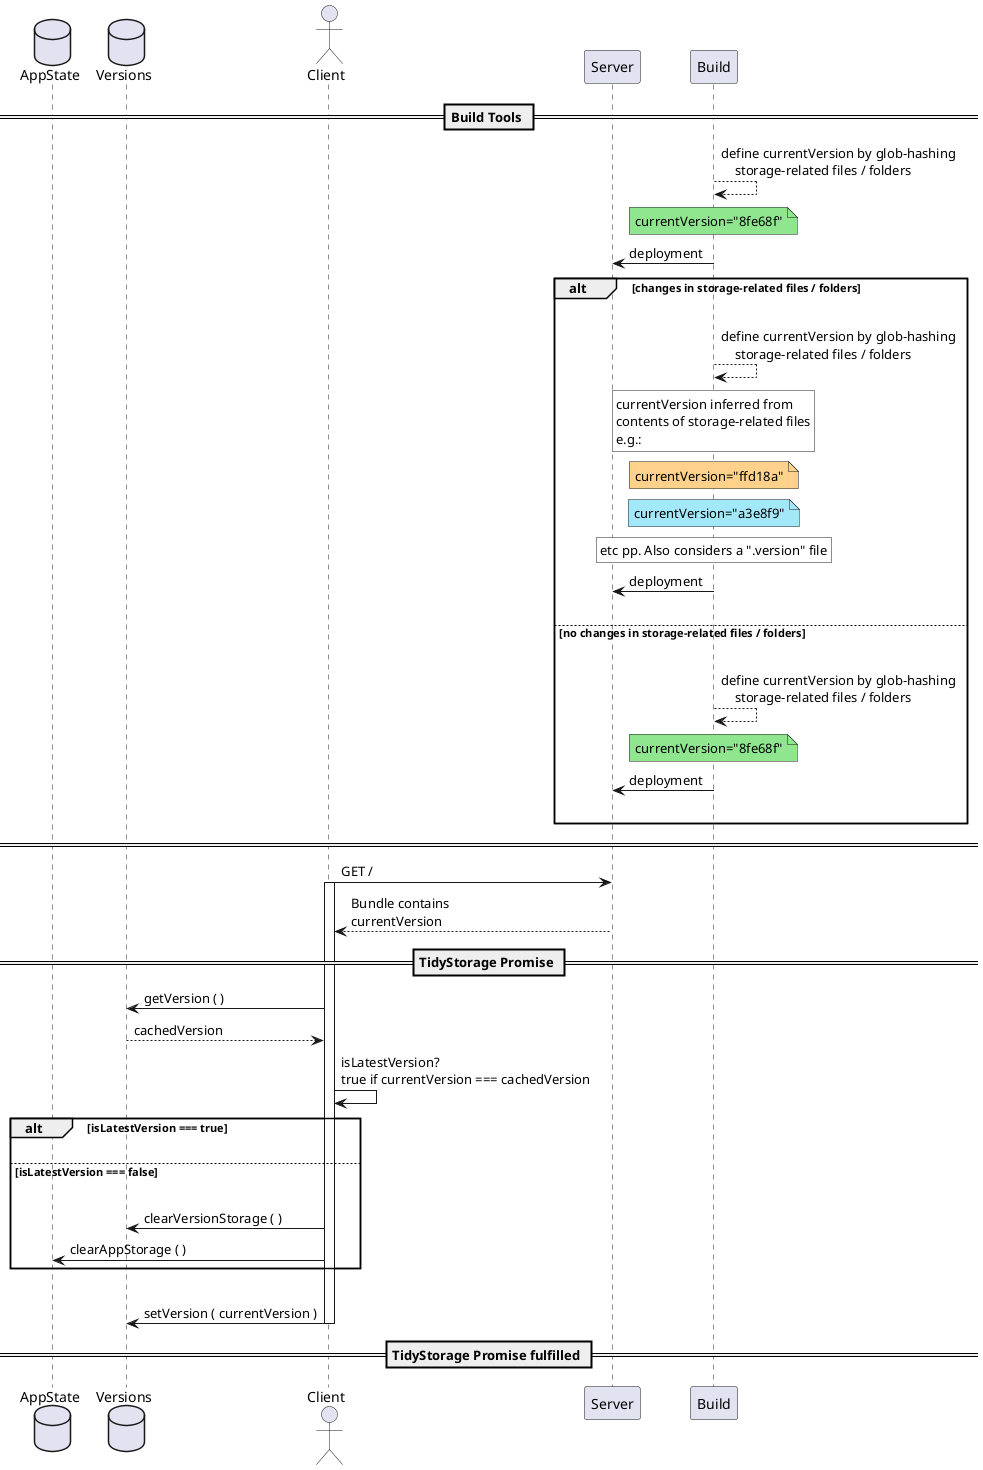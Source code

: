 @startuml
skinparam ParticipantPadding 20
skinparam BoxPadding 10
database AppState
database Versions
actor Client
participant Server
participant Build

== Build Tools ==

Build --> Build: define currentVersion by glob-hashing\n    storage-related files / folders

note over Build #8fe68f: currentVersion="8fe68f"
Build -> Server: deployment

alt changes in storage-related files / folders
    |||
    Build --> Build: define currentVersion by glob-hashing\n    storage-related files / folders

    rnote over Build #fff: currentVersion inferred from\ncontents of storage-related files\ne.g.:
    note over Build #ffd18a: currentVersion="ffd18a"
    note over Build #a3e8f9: currentVersion="a3e8f9"
    rnote over Build #fff: etc pp. Also considers a \'".version\'" file
    Build -> Server: deployment
|||
else no changes in storage-related files / folders
|||
    Build --> Build: define currentVersion by glob-hashing\n    storage-related files / folders
    note over Build #8fe68f: currentVersion="8fe68f"
    Build -> Server: deployment
|||
end

==  ==

Client -> Server: GET /

activate Client

Server --> Client: Bundle contains\ncurrentVersion

== TidyStorage Promise ==

Client -> Versions: getVersion ( )
Versions --> Client: cachedVersion

Client -> Client: isLatestVersion?\ntrue if currentVersion === cachedVersion

alt isLatestVersion === true
|||
else isLatestVersion === false
|||
   Client -> Versions: clearVersionStorage ( )
   Client -> AppState: clearAppStorage ( )
end
|||
Client -> Versions: setVersion ( currentVersion )

deactivate Client

== TidyStorage Promise fulfilled ==

@enduml
